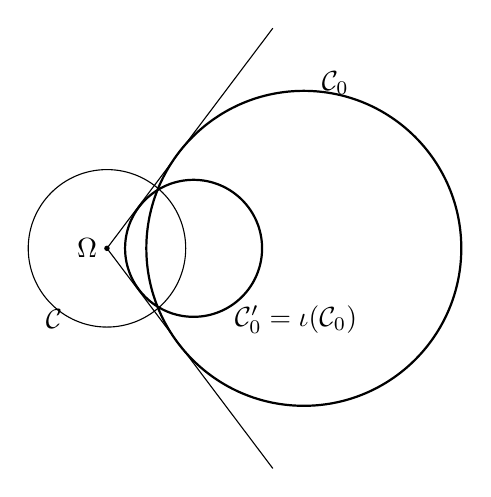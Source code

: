 

\begin{tikzpicture}[scale=1]
      \def\inversioncircle{(0,0) circle (1)};
      \draw \inversioncircle;

  % a la main :(
      \coordinate (O) at (2.5,0);
      \coordinate (badOO) at (1/2.5,0);
      \coordinate (A) at (2.5,2);
      \coordinate (B) at (2.5,-2);
      \coordinate (AA) at (2.5*0.098,2*0.098);
      \coordinate (BB) at (2.5*0.098,-2*0.098);
      % 1/{2.5*2.5+2*2} = 0.098...    
 
%        \fill (A) circle (1pt);
%        \fill (AA) circle (1pt);
%        \fill (B) circle (1pt);
%        \fill (BB) circle (1pt);

      \def\maincircle{(O) circle (2)};
      \draw[thick]  \maincircle;

      \coordinate (OO) at (1.1,0); 
      \draw[thick] (1.1,0) circle (0.87);
  
  %tangentes Ã  la main
     \draw (0,0)--(53:3.5);
      \draw (0,0)--(-53:3.5);

 
       \node at (0,0) [left] {$\Omega$};    
       \fill (0,0) circle (1pt);

  
       \node at (-0.9,-0.9) [right] {$\mathcal{C}$};    
  
       \node at (2.9,2.1) {$\mathcal{C}_0$};    
       \node at (1.5,-0.9) [right] {$\mathcal{C}_0'=\iota(\mathcal{C}_0)$};      
\end{tikzpicture}
